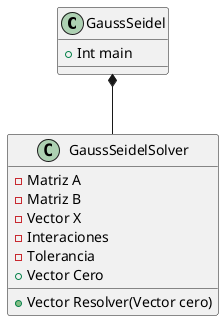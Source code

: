 /*Karen González Ramírez 22110358
Rafael Martinez Cerda 22110385 
Proyecto de Gauss-Seidel 
16 de Junio del 2023*/

@startuml sidel 

class GaussSeidel{
+Int main
}

class GaussSeidelSolver{
-Matriz A   
-Matriz B
-Vector X
-Interaciones
-Tolerancia
+Vector Resolver(Vector cero)
+Vector Cero
}

GaussSeidel*--GaussSeidelSolver

@enduml